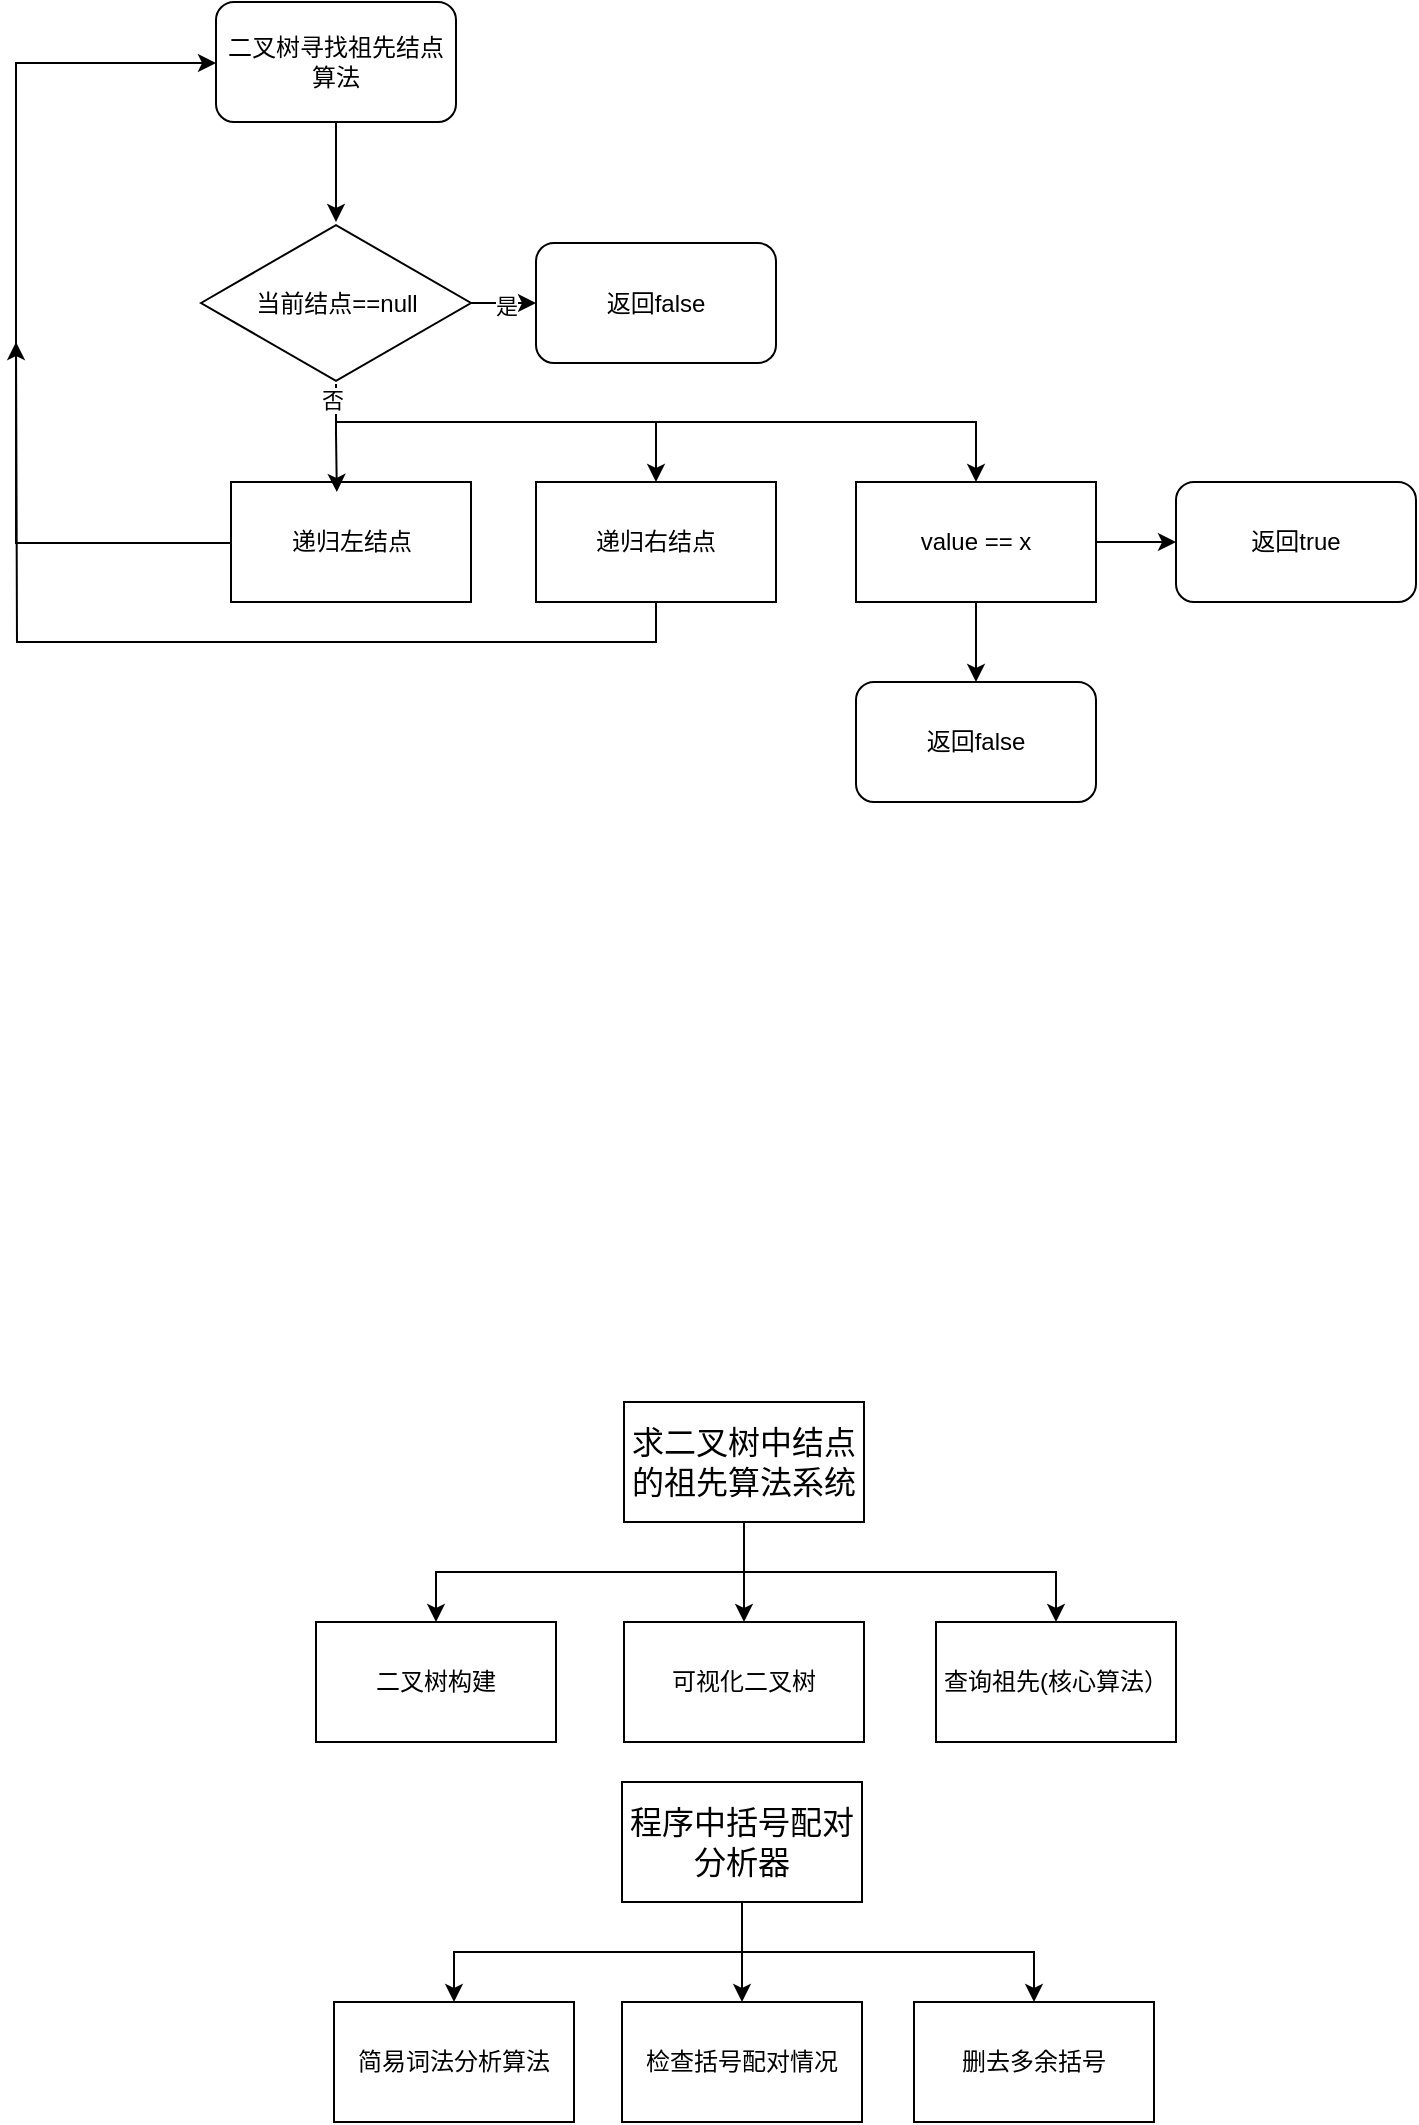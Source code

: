 <mxfile version="24.8.4">
  <diagram id="prtHgNgQTEPvFCAcTncT" name="Page-1">
    <mxGraphModel dx="1562" dy="1979" grid="1" gridSize="10" guides="1" tooltips="1" connect="1" arrows="1" fold="1" page="1" pageScale="1" pageWidth="827" pageHeight="1169" math="0" shadow="0">
      <root>
        <mxCell id="0" />
        <mxCell id="1" parent="0" />
        <mxCell id="22M5ryU6tScHN-uPnKEi-7" style="edgeStyle=orthogonalEdgeStyle;rounded=0;orthogonalLoop=1;jettySize=auto;html=1;exitX=0.5;exitY=1;exitDx=0;exitDy=0;labelBackgroundColor=none;fontColor=default;" parent="1" source="22M5ryU6tScHN-uPnKEi-1" target="22M5ryU6tScHN-uPnKEi-6" edge="1">
          <mxGeometry relative="1" as="geometry" />
        </mxCell>
        <mxCell id="22M5ryU6tScHN-uPnKEi-8" style="edgeStyle=orthogonalEdgeStyle;rounded=0;orthogonalLoop=1;jettySize=auto;html=1;exitX=0.5;exitY=1;exitDx=0;exitDy=0;entryX=0.5;entryY=0;entryDx=0;entryDy=0;labelBackgroundColor=none;fontColor=default;" parent="1" source="22M5ryU6tScHN-uPnKEi-1" target="22M5ryU6tScHN-uPnKEi-5" edge="1">
          <mxGeometry relative="1" as="geometry" />
        </mxCell>
        <mxCell id="22M5ryU6tScHN-uPnKEi-10" style="edgeStyle=orthogonalEdgeStyle;rounded=0;orthogonalLoop=1;jettySize=auto;html=1;exitX=0.5;exitY=1;exitDx=0;exitDy=0;labelBackgroundColor=none;fontColor=default;" parent="1" source="22M5ryU6tScHN-uPnKEi-1" target="22M5ryU6tScHN-uPnKEi-2" edge="1">
          <mxGeometry relative="1" as="geometry" />
        </mxCell>
        <mxCell id="22M5ryU6tScHN-uPnKEi-1" value="&lt;span style=&quot;font-size: 12pt;&quot;&gt;求二叉树中结点的祖先算法系统&lt;/span&gt;" style="rounded=0;whiteSpace=wrap;html=1;labelBackgroundColor=none;fontFamily=Helvetica;" parent="1" vertex="1">
          <mxGeometry x="344" y="-410" width="120" height="60" as="geometry" />
        </mxCell>
        <mxCell id="22M5ryU6tScHN-uPnKEi-2" value="二叉树构建" style="rounded=0;whiteSpace=wrap;html=1;labelBackgroundColor=none;" parent="1" vertex="1">
          <mxGeometry x="190" y="-300" width="120" height="60" as="geometry" />
        </mxCell>
        <mxCell id="22M5ryU6tScHN-uPnKEi-5" value="查询祖先(核心算法）" style="rounded=0;whiteSpace=wrap;html=1;labelBackgroundColor=none;" parent="1" vertex="1">
          <mxGeometry x="500" y="-300" width="120" height="60" as="geometry" />
        </mxCell>
        <mxCell id="22M5ryU6tScHN-uPnKEi-6" value="可视化二叉树" style="rounded=0;whiteSpace=wrap;html=1;labelBackgroundColor=none;" parent="1" vertex="1">
          <mxGeometry x="344" y="-300" width="120" height="60" as="geometry" />
        </mxCell>
        <mxCell id="22M5ryU6tScHN-uPnKEi-17" style="edgeStyle=orthogonalEdgeStyle;rounded=0;orthogonalLoop=1;jettySize=auto;html=1;exitX=0.5;exitY=1;exitDx=0;exitDy=0;" parent="1" source="22M5ryU6tScHN-uPnKEi-11" target="22M5ryU6tScHN-uPnKEi-12" edge="1">
          <mxGeometry relative="1" as="geometry" />
        </mxCell>
        <mxCell id="22M5ryU6tScHN-uPnKEi-18" style="edgeStyle=orthogonalEdgeStyle;rounded=0;orthogonalLoop=1;jettySize=auto;html=1;exitX=0.5;exitY=1;exitDx=0;exitDy=0;" parent="1" source="22M5ryU6tScHN-uPnKEi-11" target="22M5ryU6tScHN-uPnKEi-14" edge="1">
          <mxGeometry relative="1" as="geometry" />
        </mxCell>
        <mxCell id="22M5ryU6tScHN-uPnKEi-19" style="edgeStyle=orthogonalEdgeStyle;rounded=0;orthogonalLoop=1;jettySize=auto;html=1;exitX=0.5;exitY=1;exitDx=0;exitDy=0;" parent="1" source="22M5ryU6tScHN-uPnKEi-11" target="22M5ryU6tScHN-uPnKEi-13" edge="1">
          <mxGeometry relative="1" as="geometry" />
        </mxCell>
        <mxCell id="22M5ryU6tScHN-uPnKEi-11" value="&lt;font style=&quot;font-size: 16px;&quot;&gt;程序中括号配对分析器&lt;/font&gt;" style="rounded=0;whiteSpace=wrap;html=1;" parent="1" vertex="1">
          <mxGeometry x="343" y="-220" width="120" height="60" as="geometry" />
        </mxCell>
        <mxCell id="22M5ryU6tScHN-uPnKEi-12" value="简易词法分析算法" style="rounded=0;whiteSpace=wrap;html=1;" parent="1" vertex="1">
          <mxGeometry x="199" y="-110" width="120" height="60" as="geometry" />
        </mxCell>
        <mxCell id="22M5ryU6tScHN-uPnKEi-13" value="删去多余括号" style="rounded=0;whiteSpace=wrap;html=1;" parent="1" vertex="1">
          <mxGeometry x="489" y="-110" width="120" height="60" as="geometry" />
        </mxCell>
        <mxCell id="22M5ryU6tScHN-uPnKEi-14" value="检查括号配对情况" style="rounded=0;whiteSpace=wrap;html=1;" parent="1" vertex="1">
          <mxGeometry x="343" y="-110" width="120" height="60" as="geometry" />
        </mxCell>
        <mxCell id="fJAEIi0-i2hTGN1W5x9H-3" value="二叉树寻找祖先结点算法" style="rounded=1;whiteSpace=wrap;html=1;" vertex="1" parent="1">
          <mxGeometry x="140" y="-1110" width="120" height="60" as="geometry" />
        </mxCell>
        <mxCell id="fJAEIi0-i2hTGN1W5x9H-8" style="edgeStyle=orthogonalEdgeStyle;rounded=0;orthogonalLoop=1;jettySize=auto;html=1;entryX=0;entryY=0.5;entryDx=0;entryDy=0;" edge="1" parent="1" source="fJAEIi0-i2hTGN1W5x9H-5" target="fJAEIi0-i2hTGN1W5x9H-6">
          <mxGeometry relative="1" as="geometry" />
        </mxCell>
        <mxCell id="fJAEIi0-i2hTGN1W5x9H-9" value="是" style="edgeLabel;html=1;align=center;verticalAlign=middle;resizable=0;points=[];" vertex="1" connectable="0" parent="fJAEIi0-i2hTGN1W5x9H-8">
          <mxGeometry x="0.377" y="-1" relative="1" as="geometry">
            <mxPoint as="offset" />
          </mxGeometry>
        </mxCell>
        <mxCell id="fJAEIi0-i2hTGN1W5x9H-23" style="edgeStyle=orthogonalEdgeStyle;rounded=0;orthogonalLoop=1;jettySize=auto;html=1;" edge="1" parent="1" source="fJAEIi0-i2hTGN1W5x9H-5" target="fJAEIi0-i2hTGN1W5x9H-11">
          <mxGeometry relative="1" as="geometry">
            <Array as="points">
              <mxPoint x="200" y="-900" />
              <mxPoint x="360" y="-900" />
            </Array>
          </mxGeometry>
        </mxCell>
        <mxCell id="fJAEIi0-i2hTGN1W5x9H-24" style="edgeStyle=orthogonalEdgeStyle;rounded=0;orthogonalLoop=1;jettySize=auto;html=1;" edge="1" parent="1" source="fJAEIi0-i2hTGN1W5x9H-5" target="fJAEIi0-i2hTGN1W5x9H-12">
          <mxGeometry relative="1" as="geometry">
            <Array as="points">
              <mxPoint x="200" y="-900" />
              <mxPoint x="520" y="-900" />
            </Array>
          </mxGeometry>
        </mxCell>
        <mxCell id="fJAEIi0-i2hTGN1W5x9H-5" value="当前结点==null" style="html=1;whiteSpace=wrap;aspect=fixed;shape=isoRectangle;" vertex="1" parent="1">
          <mxGeometry x="132.5" y="-1000" width="135" height="81" as="geometry" />
        </mxCell>
        <mxCell id="fJAEIi0-i2hTGN1W5x9H-6" value="返回false" style="rounded=1;whiteSpace=wrap;html=1;" vertex="1" parent="1">
          <mxGeometry x="300" y="-989.5" width="120" height="60" as="geometry" />
        </mxCell>
        <mxCell id="fJAEIi0-i2hTGN1W5x9H-7" style="edgeStyle=orthogonalEdgeStyle;rounded=0;orthogonalLoop=1;jettySize=auto;html=1;exitX=0.5;exitY=1;exitDx=0;exitDy=0;entryX=0.5;entryY=0;entryDx=0;entryDy=0;entryPerimeter=0;" edge="1" parent="1" source="fJAEIi0-i2hTGN1W5x9H-3" target="fJAEIi0-i2hTGN1W5x9H-5">
          <mxGeometry relative="1" as="geometry" />
        </mxCell>
        <mxCell id="fJAEIi0-i2hTGN1W5x9H-14" style="edgeStyle=orthogonalEdgeStyle;rounded=0;orthogonalLoop=1;jettySize=auto;html=1;entryX=0;entryY=0.5;entryDx=0;entryDy=0;" edge="1" parent="1">
          <mxGeometry relative="1" as="geometry">
            <mxPoint x="140" y="-1079.5" as="targetPoint" />
            <mxPoint x="147.5" y="-839.5" as="sourcePoint" />
            <Array as="points">
              <mxPoint x="40" y="-839" />
              <mxPoint x="40" y="-1079" />
            </Array>
          </mxGeometry>
        </mxCell>
        <mxCell id="fJAEIi0-i2hTGN1W5x9H-10" value="递归左结点" style="rounded=0;whiteSpace=wrap;html=1;" vertex="1" parent="1">
          <mxGeometry x="147.5" y="-870" width="120" height="60" as="geometry" />
        </mxCell>
        <mxCell id="fJAEIi0-i2hTGN1W5x9H-20" style="edgeStyle=orthogonalEdgeStyle;rounded=0;orthogonalLoop=1;jettySize=auto;html=1;exitX=0.5;exitY=1;exitDx=0;exitDy=0;" edge="1" parent="1" source="fJAEIi0-i2hTGN1W5x9H-11">
          <mxGeometry relative="1" as="geometry">
            <mxPoint x="40" y="-940" as="targetPoint" />
          </mxGeometry>
        </mxCell>
        <mxCell id="fJAEIi0-i2hTGN1W5x9H-11" value="递归右结点" style="rounded=0;whiteSpace=wrap;html=1;" vertex="1" parent="1">
          <mxGeometry x="300" y="-870" width="120" height="60" as="geometry" />
        </mxCell>
        <mxCell id="fJAEIi0-i2hTGN1W5x9H-25" style="edgeStyle=orthogonalEdgeStyle;rounded=0;orthogonalLoop=1;jettySize=auto;html=1;entryX=0.5;entryY=0;entryDx=0;entryDy=0;" edge="1" parent="1" source="fJAEIi0-i2hTGN1W5x9H-12" target="fJAEIi0-i2hTGN1W5x9H-21">
          <mxGeometry relative="1" as="geometry" />
        </mxCell>
        <mxCell id="fJAEIi0-i2hTGN1W5x9H-27" style="edgeStyle=orthogonalEdgeStyle;rounded=0;orthogonalLoop=1;jettySize=auto;html=1;entryX=0;entryY=0.5;entryDx=0;entryDy=0;" edge="1" parent="1" source="fJAEIi0-i2hTGN1W5x9H-12" target="fJAEIi0-i2hTGN1W5x9H-26">
          <mxGeometry relative="1" as="geometry" />
        </mxCell>
        <mxCell id="fJAEIi0-i2hTGN1W5x9H-12" value="value == x" style="rounded=0;whiteSpace=wrap;html=1;" vertex="1" parent="1">
          <mxGeometry x="460" y="-870" width="120" height="60" as="geometry" />
        </mxCell>
        <mxCell id="fJAEIi0-i2hTGN1W5x9H-21" value="返回false" style="rounded=1;whiteSpace=wrap;html=1;" vertex="1" parent="1">
          <mxGeometry x="460" y="-770" width="120" height="60" as="geometry" />
        </mxCell>
        <mxCell id="fJAEIi0-i2hTGN1W5x9H-22" style="edgeStyle=orthogonalEdgeStyle;rounded=0;orthogonalLoop=1;jettySize=auto;html=1;entryX=0.441;entryY=0.083;entryDx=0;entryDy=0;entryPerimeter=0;" edge="1" parent="1" source="fJAEIi0-i2hTGN1W5x9H-5" target="fJAEIi0-i2hTGN1W5x9H-10">
          <mxGeometry relative="1" as="geometry" />
        </mxCell>
        <mxCell id="fJAEIi0-i2hTGN1W5x9H-28" value="否" style="edgeLabel;html=1;align=center;verticalAlign=middle;resizable=0;points=[];" vertex="1" connectable="0" parent="fJAEIi0-i2hTGN1W5x9H-22">
          <mxGeometry x="-0.676" y="-2" relative="1" as="geometry">
            <mxPoint y="-1" as="offset" />
          </mxGeometry>
        </mxCell>
        <mxCell id="fJAEIi0-i2hTGN1W5x9H-26" value="返回true" style="rounded=1;whiteSpace=wrap;html=1;" vertex="1" parent="1">
          <mxGeometry x="620" y="-870" width="120" height="60" as="geometry" />
        </mxCell>
      </root>
    </mxGraphModel>
  </diagram>
</mxfile>
